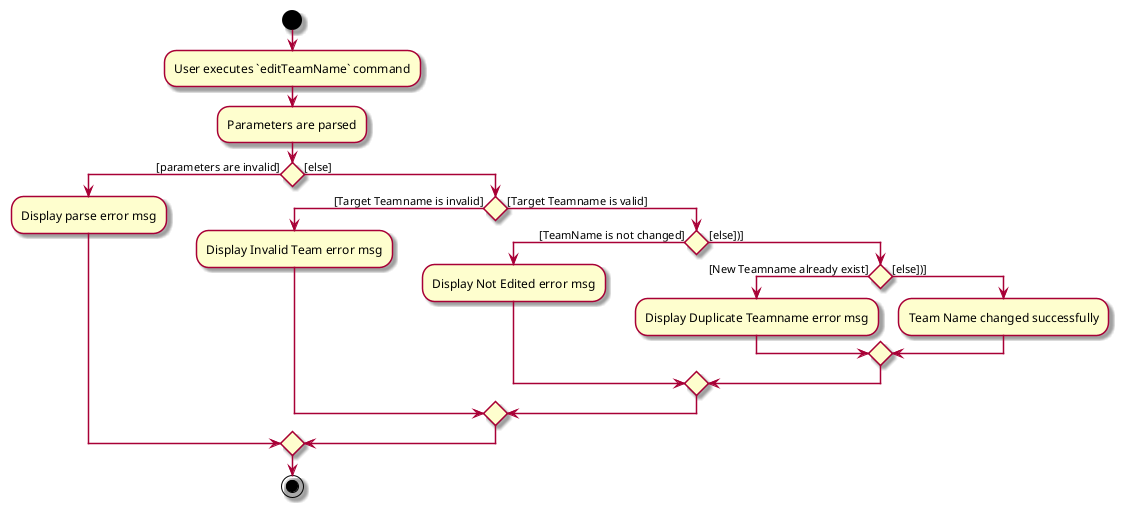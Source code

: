 @startuml
skin rose

start
:User executes `editTeamName` command;
:Parameters are parsed;
if() then ([parameters are invalid])
    :Display parse error msg;
    else([else])
    if() then ([Target Teamname is invalid])
    :Display Invalid Team error msg;
        else([Target Teamname is valid])
        if() then ([TeamName is not changed])
        :Display Not Edited error msg;
            else([else])])
            if() then ([New Teamname already exist])
                :Display Duplicate Teamname error msg;
                    else([else])])
                    :Team Name changed successfully;
                    endif
            endif
        endif
    endif
stop
@enduml
